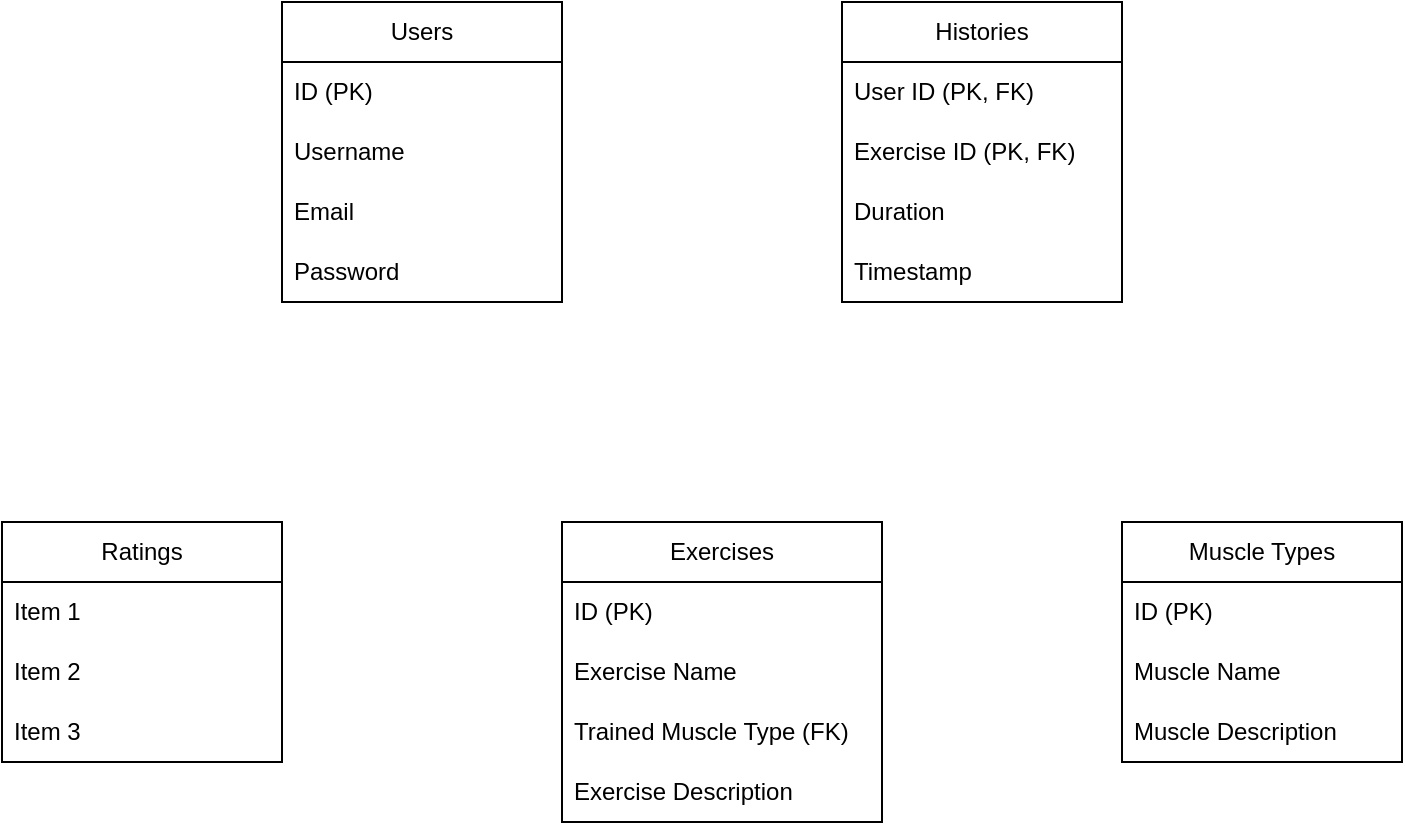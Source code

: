 <mxfile version="21.4.0" type="device">
  <diagram id="R2lEEEUBdFMjLlhIrx00" name="Page-1">
    <mxGraphModel dx="1290" dy="549" grid="1" gridSize="10" guides="1" tooltips="1" connect="1" arrows="1" fold="1" page="1" pageScale="1" pageWidth="850" pageHeight="1100" math="0" shadow="0" extFonts="Permanent Marker^https://fonts.googleapis.com/css?family=Permanent+Marker">
      <root>
        <mxCell id="0" />
        <mxCell id="1" parent="0" />
        <mxCell id="xRVYpFNQfBj5GdDdB0Tv-1" value="Users" style="swimlane;fontStyle=0;childLayout=stackLayout;horizontal=1;startSize=30;horizontalStack=0;resizeParent=1;resizeParentMax=0;resizeLast=0;collapsible=1;marginBottom=0;whiteSpace=wrap;html=1;" vertex="1" parent="1">
          <mxGeometry x="180" y="80" width="140" height="150" as="geometry" />
        </mxCell>
        <mxCell id="xRVYpFNQfBj5GdDdB0Tv-2" value="ID (PK)" style="text;strokeColor=none;fillColor=none;align=left;verticalAlign=middle;spacingLeft=4;spacingRight=4;overflow=hidden;points=[[0,0.5],[1,0.5]];portConstraint=eastwest;rotatable=0;whiteSpace=wrap;html=1;" vertex="1" parent="xRVYpFNQfBj5GdDdB0Tv-1">
          <mxGeometry y="30" width="140" height="30" as="geometry" />
        </mxCell>
        <mxCell id="xRVYpFNQfBj5GdDdB0Tv-3" value="Username" style="text;strokeColor=none;fillColor=none;align=left;verticalAlign=middle;spacingLeft=4;spacingRight=4;overflow=hidden;points=[[0,0.5],[1,0.5]];portConstraint=eastwest;rotatable=0;whiteSpace=wrap;html=1;" vertex="1" parent="xRVYpFNQfBj5GdDdB0Tv-1">
          <mxGeometry y="60" width="140" height="30" as="geometry" />
        </mxCell>
        <mxCell id="xRVYpFNQfBj5GdDdB0Tv-4" value="Email" style="text;strokeColor=none;fillColor=none;align=left;verticalAlign=middle;spacingLeft=4;spacingRight=4;overflow=hidden;points=[[0,0.5],[1,0.5]];portConstraint=eastwest;rotatable=0;whiteSpace=wrap;html=1;" vertex="1" parent="xRVYpFNQfBj5GdDdB0Tv-1">
          <mxGeometry y="90" width="140" height="30" as="geometry" />
        </mxCell>
        <mxCell id="xRVYpFNQfBj5GdDdB0Tv-23" value="Password" style="text;strokeColor=none;fillColor=none;align=left;verticalAlign=middle;spacingLeft=4;spacingRight=4;overflow=hidden;points=[[0,0.5],[1,0.5]];portConstraint=eastwest;rotatable=0;whiteSpace=wrap;html=1;" vertex="1" parent="xRVYpFNQfBj5GdDdB0Tv-1">
          <mxGeometry y="120" width="140" height="30" as="geometry" />
        </mxCell>
        <mxCell id="xRVYpFNQfBj5GdDdB0Tv-5" value="Exercises" style="swimlane;fontStyle=0;childLayout=stackLayout;horizontal=1;startSize=30;horizontalStack=0;resizeParent=1;resizeParentMax=0;resizeLast=0;collapsible=1;marginBottom=0;whiteSpace=wrap;html=1;" vertex="1" parent="1">
          <mxGeometry x="320" y="340" width="160" height="150" as="geometry" />
        </mxCell>
        <mxCell id="xRVYpFNQfBj5GdDdB0Tv-6" value="ID (PK)" style="text;strokeColor=none;fillColor=none;align=left;verticalAlign=middle;spacingLeft=4;spacingRight=4;overflow=hidden;points=[[0,0.5],[1,0.5]];portConstraint=eastwest;rotatable=0;whiteSpace=wrap;html=1;" vertex="1" parent="xRVYpFNQfBj5GdDdB0Tv-5">
          <mxGeometry y="30" width="160" height="30" as="geometry" />
        </mxCell>
        <mxCell id="xRVYpFNQfBj5GdDdB0Tv-7" value="Exercise Name" style="text;strokeColor=none;fillColor=none;align=left;verticalAlign=middle;spacingLeft=4;spacingRight=4;overflow=hidden;points=[[0,0.5],[1,0.5]];portConstraint=eastwest;rotatable=0;whiteSpace=wrap;html=1;" vertex="1" parent="xRVYpFNQfBj5GdDdB0Tv-5">
          <mxGeometry y="60" width="160" height="30" as="geometry" />
        </mxCell>
        <mxCell id="xRVYpFNQfBj5GdDdB0Tv-8" value="Trained Muscle Type (FK)" style="text;strokeColor=none;fillColor=none;align=left;verticalAlign=middle;spacingLeft=4;spacingRight=4;overflow=hidden;points=[[0,0.5],[1,0.5]];portConstraint=eastwest;rotatable=0;whiteSpace=wrap;html=1;" vertex="1" parent="xRVYpFNQfBj5GdDdB0Tv-5">
          <mxGeometry y="90" width="160" height="30" as="geometry" />
        </mxCell>
        <mxCell id="xRVYpFNQfBj5GdDdB0Tv-22" value="Exercise Description" style="text;strokeColor=none;fillColor=none;align=left;verticalAlign=middle;spacingLeft=4;spacingRight=4;overflow=hidden;points=[[0,0.5],[1,0.5]];portConstraint=eastwest;rotatable=0;whiteSpace=wrap;html=1;" vertex="1" parent="xRVYpFNQfBj5GdDdB0Tv-5">
          <mxGeometry y="120" width="160" height="30" as="geometry" />
        </mxCell>
        <mxCell id="xRVYpFNQfBj5GdDdB0Tv-9" value="Histories" style="swimlane;fontStyle=0;childLayout=stackLayout;horizontal=1;startSize=30;horizontalStack=0;resizeParent=1;resizeParentMax=0;resizeLast=0;collapsible=1;marginBottom=0;whiteSpace=wrap;html=1;" vertex="1" parent="1">
          <mxGeometry x="460" y="80" width="140" height="150" as="geometry" />
        </mxCell>
        <mxCell id="xRVYpFNQfBj5GdDdB0Tv-10" value="User ID (PK, FK)" style="text;strokeColor=none;fillColor=none;align=left;verticalAlign=middle;spacingLeft=4;spacingRight=4;overflow=hidden;points=[[0,0.5],[1,0.5]];portConstraint=eastwest;rotatable=0;whiteSpace=wrap;html=1;" vertex="1" parent="xRVYpFNQfBj5GdDdB0Tv-9">
          <mxGeometry y="30" width="140" height="30" as="geometry" />
        </mxCell>
        <mxCell id="xRVYpFNQfBj5GdDdB0Tv-11" value="Exercise ID (PK, FK)" style="text;strokeColor=none;fillColor=none;align=left;verticalAlign=middle;spacingLeft=4;spacingRight=4;overflow=hidden;points=[[0,0.5],[1,0.5]];portConstraint=eastwest;rotatable=0;whiteSpace=wrap;html=1;" vertex="1" parent="xRVYpFNQfBj5GdDdB0Tv-9">
          <mxGeometry y="60" width="140" height="30" as="geometry" />
        </mxCell>
        <mxCell id="xRVYpFNQfBj5GdDdB0Tv-12" value="Duration" style="text;strokeColor=none;fillColor=none;align=left;verticalAlign=middle;spacingLeft=4;spacingRight=4;overflow=hidden;points=[[0,0.5],[1,0.5]];portConstraint=eastwest;rotatable=0;whiteSpace=wrap;html=1;" vertex="1" parent="xRVYpFNQfBj5GdDdB0Tv-9">
          <mxGeometry y="90" width="140" height="30" as="geometry" />
        </mxCell>
        <mxCell id="xRVYpFNQfBj5GdDdB0Tv-24" value="Timestamp" style="text;strokeColor=none;fillColor=none;align=left;verticalAlign=middle;spacingLeft=4;spacingRight=4;overflow=hidden;points=[[0,0.5],[1,0.5]];portConstraint=eastwest;rotatable=0;whiteSpace=wrap;html=1;" vertex="1" parent="xRVYpFNQfBj5GdDdB0Tv-9">
          <mxGeometry y="120" width="140" height="30" as="geometry" />
        </mxCell>
        <mxCell id="xRVYpFNQfBj5GdDdB0Tv-13" value="Muscle Types" style="swimlane;fontStyle=0;childLayout=stackLayout;horizontal=1;startSize=30;horizontalStack=0;resizeParent=1;resizeParentMax=0;resizeLast=0;collapsible=1;marginBottom=0;whiteSpace=wrap;html=1;" vertex="1" parent="1">
          <mxGeometry x="600" y="340" width="140" height="120" as="geometry" />
        </mxCell>
        <mxCell id="xRVYpFNQfBj5GdDdB0Tv-14" value="ID (PK)" style="text;strokeColor=none;fillColor=none;align=left;verticalAlign=middle;spacingLeft=4;spacingRight=4;overflow=hidden;points=[[0,0.5],[1,0.5]];portConstraint=eastwest;rotatable=0;whiteSpace=wrap;html=1;" vertex="1" parent="xRVYpFNQfBj5GdDdB0Tv-13">
          <mxGeometry y="30" width="140" height="30" as="geometry" />
        </mxCell>
        <mxCell id="xRVYpFNQfBj5GdDdB0Tv-15" value="Muscle Name" style="text;strokeColor=none;fillColor=none;align=left;verticalAlign=middle;spacingLeft=4;spacingRight=4;overflow=hidden;points=[[0,0.5],[1,0.5]];portConstraint=eastwest;rotatable=0;whiteSpace=wrap;html=1;" vertex="1" parent="xRVYpFNQfBj5GdDdB0Tv-13">
          <mxGeometry y="60" width="140" height="30" as="geometry" />
        </mxCell>
        <mxCell id="xRVYpFNQfBj5GdDdB0Tv-16" value="Muscle Description" style="text;strokeColor=none;fillColor=none;align=left;verticalAlign=middle;spacingLeft=4;spacingRight=4;overflow=hidden;points=[[0,0.5],[1,0.5]];portConstraint=eastwest;rotatable=0;whiteSpace=wrap;html=1;" vertex="1" parent="xRVYpFNQfBj5GdDdB0Tv-13">
          <mxGeometry y="90" width="140" height="30" as="geometry" />
        </mxCell>
        <mxCell id="xRVYpFNQfBj5GdDdB0Tv-17" value="Ratings" style="swimlane;fontStyle=0;childLayout=stackLayout;horizontal=1;startSize=30;horizontalStack=0;resizeParent=1;resizeParentMax=0;resizeLast=0;collapsible=1;marginBottom=0;whiteSpace=wrap;html=1;" vertex="1" parent="1">
          <mxGeometry x="40" y="340" width="140" height="120" as="geometry" />
        </mxCell>
        <mxCell id="xRVYpFNQfBj5GdDdB0Tv-18" value="Item 1" style="text;strokeColor=none;fillColor=none;align=left;verticalAlign=middle;spacingLeft=4;spacingRight=4;overflow=hidden;points=[[0,0.5],[1,0.5]];portConstraint=eastwest;rotatable=0;whiteSpace=wrap;html=1;" vertex="1" parent="xRVYpFNQfBj5GdDdB0Tv-17">
          <mxGeometry y="30" width="140" height="30" as="geometry" />
        </mxCell>
        <mxCell id="xRVYpFNQfBj5GdDdB0Tv-19" value="Item 2" style="text;strokeColor=none;fillColor=none;align=left;verticalAlign=middle;spacingLeft=4;spacingRight=4;overflow=hidden;points=[[0,0.5],[1,0.5]];portConstraint=eastwest;rotatable=0;whiteSpace=wrap;html=1;" vertex="1" parent="xRVYpFNQfBj5GdDdB0Tv-17">
          <mxGeometry y="60" width="140" height="30" as="geometry" />
        </mxCell>
        <mxCell id="xRVYpFNQfBj5GdDdB0Tv-20" value="Item 3" style="text;strokeColor=none;fillColor=none;align=left;verticalAlign=middle;spacingLeft=4;spacingRight=4;overflow=hidden;points=[[0,0.5],[1,0.5]];portConstraint=eastwest;rotatable=0;whiteSpace=wrap;html=1;" vertex="1" parent="xRVYpFNQfBj5GdDdB0Tv-17">
          <mxGeometry y="90" width="140" height="30" as="geometry" />
        </mxCell>
      </root>
    </mxGraphModel>
  </diagram>
</mxfile>
